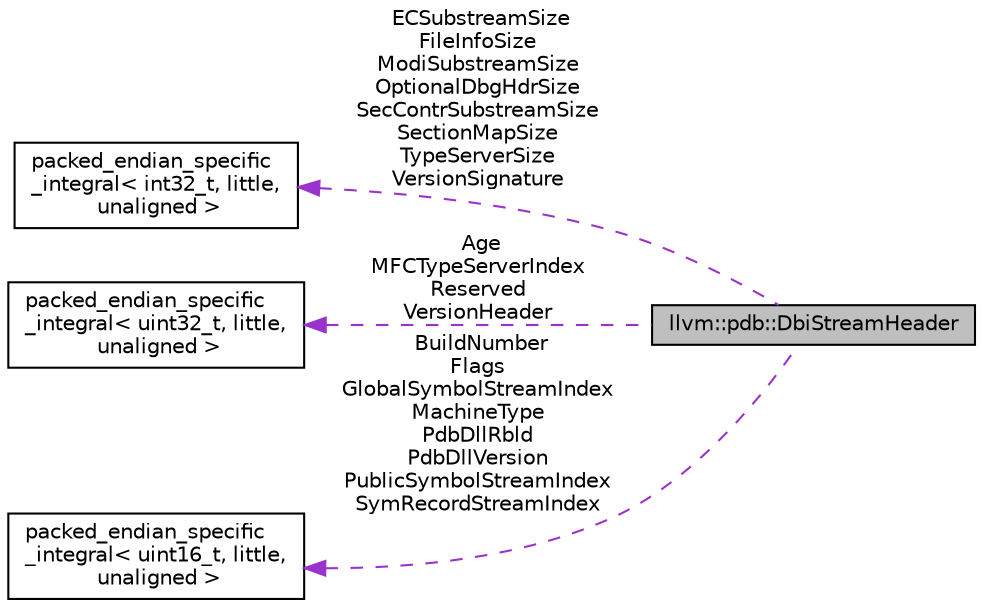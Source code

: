 digraph "llvm::pdb::DbiStreamHeader"
{
 // LATEX_PDF_SIZE
  bgcolor="transparent";
  edge [fontname="Helvetica",fontsize="10",labelfontname="Helvetica",labelfontsize="10"];
  node [fontname="Helvetica",fontsize="10",shape="box"];
  rankdir="LR";
  Node1 [label="llvm::pdb::DbiStreamHeader",height=0.2,width=0.4,color="black", fillcolor="grey75", style="filled", fontcolor="black",tooltip="The fixed size header that appears at the beginning of the DBI Stream."];
  Node2 -> Node1 [dir="back",color="darkorchid3",fontsize="10",style="dashed",label=" ECSubstreamSize\nFileInfoSize\nModiSubstreamSize\nOptionalDbgHdrSize\nSecContrSubstreamSize\nSectionMapSize\nTypeServerSize\nVersionSignature" ,fontname="Helvetica"];
  Node2 [label="packed_endian_specific\l_integral\< int32_t, little,\l unaligned \>",height=0.2,width=0.4,color="black",tooltip=" "];
  Node3 -> Node1 [dir="back",color="darkorchid3",fontsize="10",style="dashed",label=" Age\nMFCTypeServerIndex\nReserved\nVersionHeader" ,fontname="Helvetica"];
  Node3 [label="packed_endian_specific\l_integral\< uint32_t, little,\l unaligned \>",height=0.2,width=0.4,color="black",tooltip=" "];
  Node4 -> Node1 [dir="back",color="darkorchid3",fontsize="10",style="dashed",label=" BuildNumber\nFlags\nGlobalSymbolStreamIndex\nMachineType\nPdbDllRbld\nPdbDllVersion\nPublicSymbolStreamIndex\nSymRecordStreamIndex" ,fontname="Helvetica"];
  Node4 [label="packed_endian_specific\l_integral\< uint16_t, little,\l unaligned \>",height=0.2,width=0.4,color="black",tooltip=" "];
}
